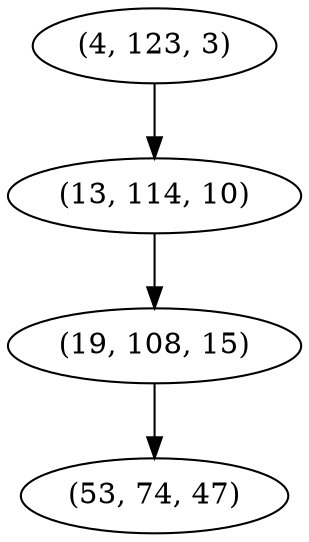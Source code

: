 digraph tree {
    "(4, 123, 3)";
    "(13, 114, 10)";
    "(19, 108, 15)";
    "(53, 74, 47)";
    "(4, 123, 3)" -> "(13, 114, 10)";
    "(13, 114, 10)" -> "(19, 108, 15)";
    "(19, 108, 15)" -> "(53, 74, 47)";
}
